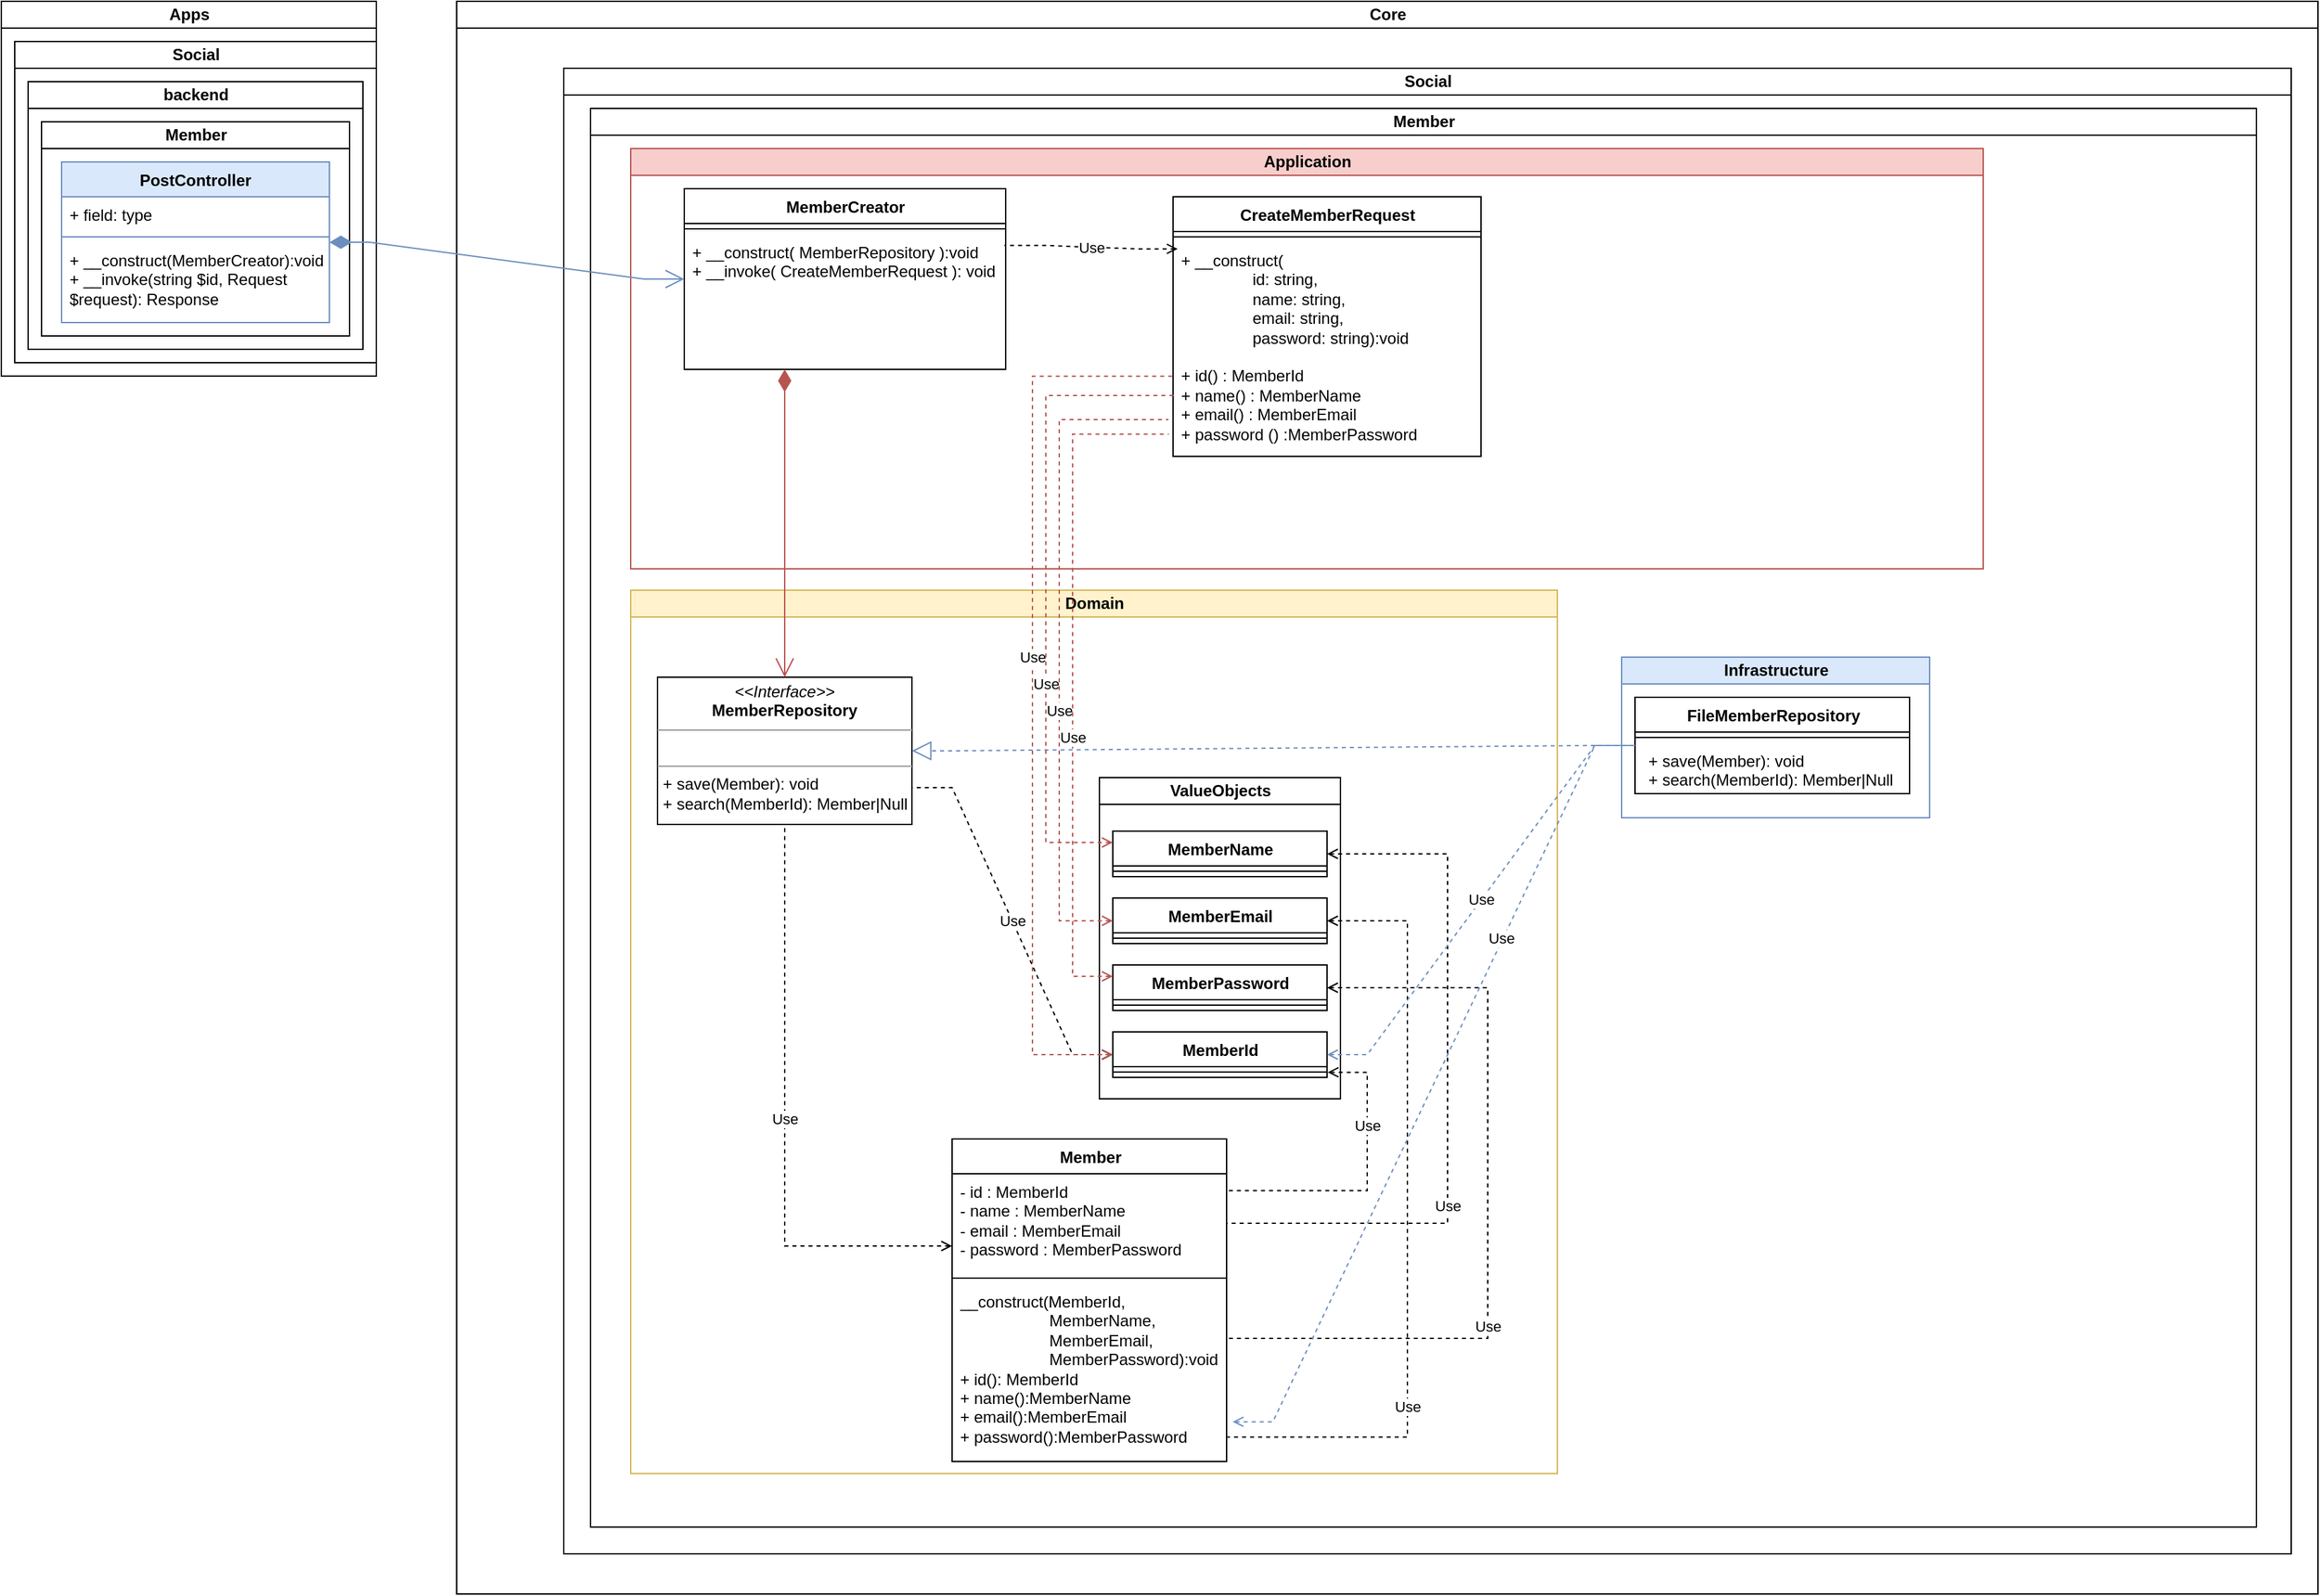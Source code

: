 <mxfile version="20.7.4" type="device"><diagram name="Page-1" id="b5b7bab2-c9e2-2cf4-8b2a-24fd1a2a6d21"><mxGraphModel dx="1722" dy="612" grid="1" gridSize="10" guides="1" tooltips="1" connect="1" arrows="1" fold="1" page="1" pageScale="1" pageWidth="827" pageHeight="1169" background="none" math="0" shadow="0"><root><mxCell id="0"/><mxCell id="1" parent="0"/><mxCell id="rz8H8uWEhmNWFTPWZsAe-43" value="Apps" style="swimlane;startSize=20;html=1;" vertex="1" parent="1"><mxGeometry x="-790" y="80" width="280" height="280" as="geometry"/></mxCell><mxCell id="rz8H8uWEhmNWFTPWZsAe-44" value="Social" style="swimlane;startSize=20;html=1;" vertex="1" parent="rz8H8uWEhmNWFTPWZsAe-43"><mxGeometry x="10" y="30" width="270" height="240" as="geometry"/></mxCell><mxCell id="rz8H8uWEhmNWFTPWZsAe-45" value="backend" style="swimlane;startSize=20;html=1;" vertex="1" parent="rz8H8uWEhmNWFTPWZsAe-44"><mxGeometry x="10" y="30" width="250" height="200" as="geometry"/></mxCell><mxCell id="rz8H8uWEhmNWFTPWZsAe-46" value="Member" style="swimlane;startSize=20;html=1;" vertex="1" parent="rz8H8uWEhmNWFTPWZsAe-45"><mxGeometry x="10" y="30" width="230" height="160" as="geometry"/></mxCell><mxCell id="rz8H8uWEhmNWFTPWZsAe-47" value="PostController" style="swimlane;fontStyle=1;align=center;verticalAlign=top;childLayout=stackLayout;horizontal=1;startSize=26;horizontalStack=0;resizeParent=1;resizeParentMax=0;resizeLast=0;collapsible=1;marginBottom=0;fillColor=#dae8fc;strokeColor=#6c8ebf;" vertex="1" parent="rz8H8uWEhmNWFTPWZsAe-46"><mxGeometry x="15" y="30" width="200" height="120" as="geometry"/></mxCell><mxCell id="rz8H8uWEhmNWFTPWZsAe-48" value="+ field: type" style="text;strokeColor=none;fillColor=none;align=left;verticalAlign=top;spacingLeft=4;spacingRight=4;overflow=hidden;rotatable=0;points=[[0,0.5],[1,0.5]];portConstraint=eastwest;" vertex="1" parent="rz8H8uWEhmNWFTPWZsAe-47"><mxGeometry y="26" width="200" height="26" as="geometry"/></mxCell><mxCell id="rz8H8uWEhmNWFTPWZsAe-49" value="" style="line;strokeWidth=1;fillColor=none;align=left;verticalAlign=middle;spacingTop=-1;spacingLeft=3;spacingRight=3;rotatable=0;labelPosition=right;points=[];portConstraint=eastwest;strokeColor=inherit;" vertex="1" parent="rz8H8uWEhmNWFTPWZsAe-47"><mxGeometry y="52" width="200" height="8" as="geometry"/></mxCell><mxCell id="rz8H8uWEhmNWFTPWZsAe-50" value="&lt;div style=&quot;border-color: var(--border-color);&quot;&gt;+ __construct(MemberCreator&lt;span style=&quot;background-color: initial;&quot;&gt;):void&lt;/span&gt;&lt;/div&gt;&lt;div style=&quot;border-color: var(--border-color);&quot;&gt;&lt;/div&gt;&lt;span style=&quot;&quot;&gt;&lt;/span&gt;+ __invoke(string $id, Request $request): Response" style="text;strokeColor=none;fillColor=none;align=left;verticalAlign=top;spacingLeft=4;spacingRight=4;overflow=hidden;rotatable=0;points=[[0,0.5],[1,0.5]];portConstraint=eastwest;html=1;whiteSpace=wrap;" vertex="1" parent="rz8H8uWEhmNWFTPWZsAe-47"><mxGeometry y="60" width="200" height="60" as="geometry"/></mxCell><mxCell id="rz8H8uWEhmNWFTPWZsAe-52" value="Core" style="swimlane;startSize=20;html=1;fillStyle=solid;" vertex="1" parent="1"><mxGeometry x="-450" y="80" width="1390" height="1190" as="geometry"/></mxCell><mxCell id="rz8H8uWEhmNWFTPWZsAe-53" value="Social" style="swimlane;startSize=20;html=1;" vertex="1" parent="rz8H8uWEhmNWFTPWZsAe-52"><mxGeometry x="80" y="50" width="1290" height="1110" as="geometry"/></mxCell><mxCell id="rz8H8uWEhmNWFTPWZsAe-58" value="Member" style="swimlane;startSize=20;html=1;" vertex="1" parent="rz8H8uWEhmNWFTPWZsAe-53"><mxGeometry x="20" y="30" width="1244" height="1060" as="geometry"><mxRectangle x="10" y="30" width="90" height="30" as="alternateBounds"/></mxGeometry></mxCell><mxCell id="rz8H8uWEhmNWFTPWZsAe-61" value="Domain" style="swimlane;startSize=20;html=1;fillColor=#fff2cc;strokeColor=#d6b656;" vertex="1" parent="rz8H8uWEhmNWFTPWZsAe-58"><mxGeometry x="30" y="360" width="692" height="660" as="geometry"><mxRectangle x="430" y="170" width="80" height="30" as="alternateBounds"/></mxGeometry></mxCell><mxCell id="rz8H8uWEhmNWFTPWZsAe-74" value="&lt;p style=&quot;margin:0px;margin-top:4px;text-align:center;&quot;&gt;&lt;i&gt;&amp;lt;&amp;lt;Interface&amp;gt;&amp;gt;&lt;/i&gt;&lt;br&gt;&lt;b&gt;MemberRepository&lt;/b&gt;&lt;br&gt;&lt;/p&gt;&lt;hr size=&quot;1&quot;&gt;&lt;p style=&quot;margin:0px;margin-left:4px;&quot;&gt;&lt;br&gt;&lt;/p&gt;&lt;hr size=&quot;1&quot;&gt;&lt;p style=&quot;margin:0px;margin-left:4px;&quot;&gt;&lt;span style=&quot;background-color: initial;&quot;&gt;+ save(Member): void&lt;/span&gt;&lt;br&gt;&lt;/p&gt;&lt;p style=&quot;margin:0px;margin-left:4px;&quot;&gt;+ search(MemberId): Member|Null&lt;/p&gt;&lt;div&gt;&lt;br&gt;&lt;/div&gt;" style="verticalAlign=top;align=left;overflow=fill;fontSize=12;fontFamily=Helvetica;html=1;" vertex="1" parent="rz8H8uWEhmNWFTPWZsAe-61"><mxGeometry x="20" y="65" width="190" height="110" as="geometry"/></mxCell><mxCell id="rz8H8uWEhmNWFTPWZsAe-62" value="Member" style="swimlane;fontStyle=1;align=center;verticalAlign=top;childLayout=stackLayout;horizontal=1;startSize=26;horizontalStack=0;resizeParent=1;resizeParentMax=0;resizeLast=0;collapsible=1;marginBottom=0;html=1;" vertex="1" parent="rz8H8uWEhmNWFTPWZsAe-61"><mxGeometry x="240" y="410" width="205" height="241" as="geometry"><mxRectangle x="340" y="410" width="90" height="30" as="alternateBounds"/></mxGeometry></mxCell><mxCell id="rz8H8uWEhmNWFTPWZsAe-63" value="- id : MemberId&lt;br&gt;- name : MemberName&lt;br&gt;- email : MemberEmail&lt;br&gt;- password : MemberPassword" style="text;strokeColor=none;fillColor=none;align=left;verticalAlign=top;spacingLeft=4;spacingRight=4;overflow=hidden;rotatable=0;points=[[0,0.5],[1,0.5]];portConstraint=eastwest;html=1;" vertex="1" parent="rz8H8uWEhmNWFTPWZsAe-62"><mxGeometry y="26" width="205" height="74" as="geometry"/></mxCell><mxCell id="rz8H8uWEhmNWFTPWZsAe-64" value="" style="line;strokeWidth=1;fillColor=none;align=left;verticalAlign=middle;spacingTop=-1;spacingLeft=3;spacingRight=3;rotatable=0;labelPosition=right;points=[];portConstraint=eastwest;strokeColor=inherit;html=1;" vertex="1" parent="rz8H8uWEhmNWFTPWZsAe-62"><mxGeometry y="100" width="205" height="8" as="geometry"/></mxCell><mxCell id="rz8H8uWEhmNWFTPWZsAe-73" value="&lt;div&gt;__construct(MemberId,&amp;nbsp;&lt;/div&gt;&lt;div&gt;&amp;nbsp; &amp;nbsp; &amp;nbsp; &amp;nbsp; &amp;nbsp; &amp;nbsp; &amp;nbsp; &amp;nbsp; &amp;nbsp; &amp;nbsp; MemberName,&amp;nbsp;&lt;/div&gt;&lt;div&gt;&amp;nbsp; &amp;nbsp; &amp;nbsp; &amp;nbsp; &amp;nbsp; &amp;nbsp; &amp;nbsp; &amp;nbsp; &amp;nbsp; &amp;nbsp; MemberEmail,&amp;nbsp;&lt;/div&gt;&lt;div&gt;&amp;nbsp; &amp;nbsp; &amp;nbsp; &amp;nbsp; &amp;nbsp; &amp;nbsp; &amp;nbsp; &amp;nbsp; &amp;nbsp; &amp;nbsp; MemberPassword):void&lt;/div&gt;&lt;div&gt;&lt;/div&gt;+ id(): MemberId&lt;div&gt;+ name():MemberName&lt;br&gt;&lt;/div&gt;&lt;div&gt;+ email():MemberEmail&lt;br&gt;&lt;/div&gt;&lt;div&gt;+ password():MemberPassword&lt;/div&gt;" style="text;strokeColor=none;fillColor=none;align=left;verticalAlign=top;spacingLeft=4;spacingRight=4;overflow=hidden;rotatable=0;points=[[0,0.5],[1,0.5]];portConstraint=eastwest;html=1;" vertex="1" parent="rz8H8uWEhmNWFTPWZsAe-62"><mxGeometry y="108" width="205" height="133" as="geometry"/></mxCell><mxCell id="rz8H8uWEhmNWFTPWZsAe-126" value="Use" style="endArrow=none;endSize=12;dashed=1;html=1;rounded=0;startArrow=open;startFill=0;endFill=0;edgeStyle=elbowEdgeStyle;entryX=0.5;entryY=1;entryDx=0;entryDy=0;elbow=vertical;" edge="1" parent="rz8H8uWEhmNWFTPWZsAe-61" source="rz8H8uWEhmNWFTPWZsAe-62" target="rz8H8uWEhmNWFTPWZsAe-74"><mxGeometry width="160" relative="1" as="geometry"><mxPoint x="450" y="80" as="sourcePoint"/><mxPoint x="300.0" y="200" as="targetPoint"/><Array as="points"><mxPoint x="210" y="490"/><mxPoint x="180" y="330"/><mxPoint x="200" y="470"/></Array></mxGeometry></mxCell><mxCell id="rz8H8uWEhmNWFTPWZsAe-81" value="&lt;div&gt;ValueObjects&lt;/div&gt;" style="swimlane;startSize=20;html=1;" vertex="1" parent="rz8H8uWEhmNWFTPWZsAe-61"><mxGeometry x="350" y="140" width="180" height="240" as="geometry"><mxRectangle x="380" y="270" width="120" height="30" as="alternateBounds"/></mxGeometry></mxCell><mxCell id="rz8H8uWEhmNWFTPWZsAe-91" value="MemberId" style="swimlane;fontStyle=1;align=center;verticalAlign=top;childLayout=stackLayout;horizontal=1;startSize=26;horizontalStack=0;resizeParent=1;resizeParentMax=0;resizeLast=0;collapsible=1;marginBottom=0;html=1;" vertex="1" parent="rz8H8uWEhmNWFTPWZsAe-81"><mxGeometry x="10" y="190" width="160" height="34" as="geometry"/></mxCell><mxCell id="rz8H8uWEhmNWFTPWZsAe-93" value="" style="line;strokeWidth=1;fillColor=none;align=left;verticalAlign=middle;spacingTop=-1;spacingLeft=3;spacingRight=3;rotatable=0;labelPosition=right;points=[];portConstraint=eastwest;strokeColor=inherit;html=1;" vertex="1" parent="rz8H8uWEhmNWFTPWZsAe-91"><mxGeometry y="26" width="160" height="8" as="geometry"/></mxCell><mxCell id="rz8H8uWEhmNWFTPWZsAe-100" value="MemberEmail" style="swimlane;fontStyle=1;align=center;verticalAlign=top;childLayout=stackLayout;horizontal=1;startSize=26;horizontalStack=0;resizeParent=1;resizeParentMax=0;resizeLast=0;collapsible=1;marginBottom=0;html=1;" vertex="1" parent="rz8H8uWEhmNWFTPWZsAe-81"><mxGeometry x="10" y="90" width="160" height="34" as="geometry"/></mxCell><mxCell id="rz8H8uWEhmNWFTPWZsAe-101" value="" style="line;strokeWidth=1;fillColor=none;align=left;verticalAlign=middle;spacingTop=-1;spacingLeft=3;spacingRight=3;rotatable=0;labelPosition=right;points=[];portConstraint=eastwest;strokeColor=inherit;html=1;" vertex="1" parent="rz8H8uWEhmNWFTPWZsAe-100"><mxGeometry y="26" width="160" height="8" as="geometry"/></mxCell><mxCell id="rz8H8uWEhmNWFTPWZsAe-98" value="MemberName" style="swimlane;fontStyle=1;align=center;verticalAlign=top;childLayout=stackLayout;horizontal=1;startSize=26;horizontalStack=0;resizeParent=1;resizeParentMax=0;resizeLast=0;collapsible=1;marginBottom=0;html=1;" vertex="1" parent="rz8H8uWEhmNWFTPWZsAe-81"><mxGeometry x="10" y="40" width="160" height="34" as="geometry"/></mxCell><mxCell id="rz8H8uWEhmNWFTPWZsAe-99" value="" style="line;strokeWidth=1;fillColor=none;align=left;verticalAlign=middle;spacingTop=-1;spacingLeft=3;spacingRight=3;rotatable=0;labelPosition=right;points=[];portConstraint=eastwest;strokeColor=inherit;html=1;" vertex="1" parent="rz8H8uWEhmNWFTPWZsAe-98"><mxGeometry y="26" width="160" height="8" as="geometry"/></mxCell><mxCell id="rz8H8uWEhmNWFTPWZsAe-96" value="MemberPassword" style="swimlane;fontStyle=1;align=center;verticalAlign=top;childLayout=stackLayout;horizontal=1;startSize=26;horizontalStack=0;resizeParent=1;resizeParentMax=0;resizeLast=0;collapsible=1;marginBottom=0;html=1;" vertex="1" parent="rz8H8uWEhmNWFTPWZsAe-81"><mxGeometry x="10" y="140" width="160" height="34" as="geometry"/></mxCell><mxCell id="rz8H8uWEhmNWFTPWZsAe-97" value="" style="line;strokeWidth=1;fillColor=none;align=left;verticalAlign=middle;spacingTop=-1;spacingLeft=3;spacingRight=3;rotatable=0;labelPosition=right;points=[];portConstraint=eastwest;strokeColor=inherit;html=1;" vertex="1" parent="rz8H8uWEhmNWFTPWZsAe-96"><mxGeometry y="26" width="160" height="8" as="geometry"/></mxCell><mxCell id="rz8H8uWEhmNWFTPWZsAe-109" value="Use" style="endArrow=none;endSize=12;dashed=1;html=1;rounded=0;startArrow=open;startFill=0;endFill=0;edgeStyle=elbowEdgeStyle;elbow=vertical;entryX=1.008;entryY=0.17;entryDx=0;entryDy=0;entryPerimeter=0;exitX=1.003;exitY=0.524;exitDx=0;exitDy=0;exitPerimeter=0;" edge="1" parent="rz8H8uWEhmNWFTPWZsAe-61" source="rz8H8uWEhmNWFTPWZsAe-93" target="rz8H8uWEhmNWFTPWZsAe-63"><mxGeometry x="-0.373" width="160" relative="1" as="geometry"><mxPoint x="210" y="200" as="sourcePoint"/><mxPoint x="360" y="200" as="targetPoint"/><Array as="points"><mxPoint x="550" y="420"/><mxPoint x="560" y="410"/></Array><mxPoint as="offset"/></mxGeometry></mxCell><mxCell id="rz8H8uWEhmNWFTPWZsAe-113" value="Use" style="endArrow=none;endSize=12;dashed=1;html=1;rounded=0;startArrow=open;startFill=0;endFill=0;edgeStyle=entityRelationEdgeStyle;entryX=1;entryY=0.75;entryDx=0;entryDy=0;" edge="1" parent="rz8H8uWEhmNWFTPWZsAe-61" source="rz8H8uWEhmNWFTPWZsAe-91" target="rz8H8uWEhmNWFTPWZsAe-74"><mxGeometry width="160" relative="1" as="geometry"><mxPoint x="255" y="221" as="sourcePoint"/><mxPoint x="305" y="211" as="targetPoint"/></mxGeometry></mxCell><mxCell id="rz8H8uWEhmNWFTPWZsAe-111" value="Use" style="endArrow=none;endSize=12;dashed=1;html=1;rounded=0;startArrow=open;startFill=0;endFill=0;edgeStyle=elbowEdgeStyle;entryX=1.003;entryY=0.863;entryDx=0;entryDy=0;entryPerimeter=0;" edge="1" parent="rz8H8uWEhmNWFTPWZsAe-61" source="rz8H8uWEhmNWFTPWZsAe-100" target="rz8H8uWEhmNWFTPWZsAe-73"><mxGeometry x="0.458" width="160" relative="1" as="geometry"><mxPoint x="235" y="201" as="sourcePoint"/><mxPoint x="285" y="191" as="targetPoint"/><Array as="points"><mxPoint x="580" y="420"/></Array><mxPoint as="offset"/></mxGeometry></mxCell><mxCell id="rz8H8uWEhmNWFTPWZsAe-110" value="Use" style="endArrow=none;endSize=12;dashed=1;html=1;rounded=0;startArrow=open;startFill=0;endFill=0;elbow=vertical;edgeStyle=elbowEdgeStyle;entryX=1;entryY=0.5;entryDx=0;entryDy=0;" edge="1" parent="rz8H8uWEhmNWFTPWZsAe-61" source="rz8H8uWEhmNWFTPWZsAe-98" target="rz8H8uWEhmNWFTPWZsAe-63"><mxGeometry x="0.33" width="160" relative="1" as="geometry"><mxPoint x="225" y="191" as="sourcePoint"/><mxPoint x="275" y="181" as="targetPoint"/><Array as="points"><mxPoint x="610" y="390"/></Array><mxPoint as="offset"/></mxGeometry></mxCell><mxCell id="rz8H8uWEhmNWFTPWZsAe-112" value="Use" style="endArrow=none;endSize=12;dashed=1;html=1;rounded=0;startArrow=open;startFill=0;endFill=0;elbow=vertical;edgeStyle=elbowEdgeStyle;entryX=1.001;entryY=0.308;entryDx=0;entryDy=0;entryPerimeter=0;" edge="1" parent="rz8H8uWEhmNWFTPWZsAe-61" source="rz8H8uWEhmNWFTPWZsAe-96" target="rz8H8uWEhmNWFTPWZsAe-73"><mxGeometry x="0.293" width="160" relative="1" as="geometry"><mxPoint x="245" y="211" as="sourcePoint"/><mxPoint x="295" y="201" as="targetPoint"/><Array as="points"><mxPoint x="640" y="360"/></Array><mxPoint as="offset"/></mxGeometry></mxCell><mxCell id="rz8H8uWEhmNWFTPWZsAe-60" value="Application" style="swimlane;startSize=20;html=1;fillColor=#f8cecc;strokeColor=#b85450;" vertex="1" parent="rz8H8uWEhmNWFTPWZsAe-58"><mxGeometry x="30" y="30" width="1010" height="314" as="geometry"><mxRectangle x="150" y="86" width="110" height="30" as="alternateBounds"/></mxGeometry></mxCell><mxCell id="rz8H8uWEhmNWFTPWZsAe-115" value="MemberCreator" style="swimlane;fontStyle=1;align=center;verticalAlign=top;childLayout=stackLayout;horizontal=1;startSize=26;horizontalStack=0;resizeParent=1;resizeParentMax=0;resizeLast=0;collapsible=1;marginBottom=0;html=1;" vertex="1" parent="rz8H8uWEhmNWFTPWZsAe-60"><mxGeometry x="40" y="30" width="240" height="135" as="geometry"><mxRectangle x="40" y="30" width="90" height="30" as="alternateBounds"/></mxGeometry></mxCell><mxCell id="rz8H8uWEhmNWFTPWZsAe-117" value="" style="line;strokeWidth=1;fillColor=none;align=left;verticalAlign=middle;spacingTop=-1;spacingLeft=3;spacingRight=3;rotatable=0;labelPosition=right;points=[];portConstraint=eastwest;strokeColor=inherit;html=1;" vertex="1" parent="rz8H8uWEhmNWFTPWZsAe-115"><mxGeometry y="26" width="240" height="8" as="geometry"/></mxCell><mxCell id="rz8H8uWEhmNWFTPWZsAe-118" value="&lt;div&gt;&lt;/div&gt;+ __construct( MemberRepository ):void&lt;br&gt;+ __invoke(&amp;nbsp;&lt;span style=&quot;text-align: center;&quot;&gt;CreateMemberRequest&amp;nbsp;&lt;/span&gt;): void" style="text;strokeColor=none;fillColor=none;align=left;verticalAlign=top;spacingLeft=4;spacingRight=4;overflow=hidden;rotatable=0;points=[[0,0.5],[1,0.5]];portConstraint=eastwest;html=1;" vertex="1" parent="rz8H8uWEhmNWFTPWZsAe-115"><mxGeometry y="34" width="240" height="101" as="geometry"/></mxCell><mxCell id="rz8H8uWEhmNWFTPWZsAe-134" value="CreateMemberRequest" style="swimlane;fontStyle=1;align=center;verticalAlign=top;childLayout=stackLayout;horizontal=1;startSize=26;horizontalStack=0;resizeParent=1;resizeParentMax=0;resizeLast=0;collapsible=1;marginBottom=0;html=1;" vertex="1" parent="rz8H8uWEhmNWFTPWZsAe-60"><mxGeometry x="405" y="36" width="230" height="194" as="geometry"><mxRectangle x="780" y="30" width="196" height="30" as="alternateBounds"/></mxGeometry></mxCell><mxCell id="rz8H8uWEhmNWFTPWZsAe-135" value="" style="line;strokeWidth=1;fillColor=none;align=left;verticalAlign=middle;spacingTop=-1;spacingLeft=3;spacingRight=3;rotatable=0;labelPosition=right;points=[];portConstraint=eastwest;strokeColor=inherit;html=1;" vertex="1" parent="rz8H8uWEhmNWFTPWZsAe-134"><mxGeometry y="26" width="230" height="8" as="geometry"/></mxCell><mxCell id="rz8H8uWEhmNWFTPWZsAe-136" value="&lt;div&gt;&lt;/div&gt;+ __construct(&lt;br&gt;&lt;span style=&quot;white-space: pre;&quot;&gt;&#9;&lt;/span&gt;&lt;span style=&quot;white-space: pre;&quot;&gt;&#9;&lt;/span&gt;id: string, &lt;br&gt;&lt;span style=&quot;white-space: pre;&quot;&gt;&#9;&lt;/span&gt;&lt;span style=&quot;white-space: pre;&quot;&gt;&#9;&lt;/span&gt;name: string,&amp;nbsp;&lt;br&gt;&lt;span style=&quot;white-space: pre;&quot;&gt;&#9;&lt;/span&gt;&lt;span style=&quot;white-space: pre;&quot;&gt;&#9;&lt;/span&gt;email: string,&amp;nbsp;&lt;br&gt;&lt;span style=&quot;white-space: pre;&quot;&gt;&#9;&lt;/span&gt;&lt;span style=&quot;white-space: pre;&quot;&gt;&#9;&lt;/span&gt;password: string):void&lt;br&gt;&lt;br&gt;+ id() :&amp;nbsp;&lt;span style=&quot;background-color: initial;&quot;&gt;MemberId&amp;nbsp;&lt;/span&gt;&lt;br&gt;&lt;div style=&quot;border-color: var(--border-color);&quot;&gt;+ name() : MemberName&amp;nbsp;&lt;/div&gt;&lt;div style=&quot;border-color: var(--border-color);&quot;&gt;+ email() : MemberEmail&amp;nbsp;&lt;/div&gt;&lt;div style=&quot;border-color: var(--border-color);&quot;&gt;+ password () :MemberPassword&lt;/div&gt;" style="text;strokeColor=none;fillColor=none;align=left;verticalAlign=top;spacingLeft=4;spacingRight=4;overflow=hidden;rotatable=0;points=[[0,0.5],[1,0.5]];portConstraint=eastwest;html=1;" vertex="1" parent="rz8H8uWEhmNWFTPWZsAe-134"><mxGeometry y="34" width="230" height="160" as="geometry"/></mxCell><mxCell id="rz8H8uWEhmNWFTPWZsAe-137" value="Use" style="endArrow=none;endSize=12;dashed=1;html=1;rounded=0;edgeStyle=entityRelationEdgeStyle;startArrow=open;startFill=0;endFill=0;exitX=0.015;exitY=0.031;exitDx=0;exitDy=0;exitPerimeter=0;entryX=0.996;entryY=0.083;entryDx=0;entryDy=0;entryPerimeter=0;" edge="1" parent="rz8H8uWEhmNWFTPWZsAe-60" source="rz8H8uWEhmNWFTPWZsAe-136" target="rz8H8uWEhmNWFTPWZsAe-118"><mxGeometry width="160" relative="1" as="geometry"><mxPoint x="49" y="547" as="sourcePoint"/><mxPoint x="39" y="435" as="targetPoint"/></mxGeometry></mxCell><mxCell id="rz8H8uWEhmNWFTPWZsAe-120" value="" style="endArrow=open;html=1;endSize=12;startArrow=diamondThin;startSize=14;startFill=1;align=left;verticalAlign=bottom;rounded=0;edgeStyle=elbowEdgeStyle;fillColor=#f8cecc;strokeColor=#b85450;entryX=0.5;entryY=0;entryDx=0;entryDy=0;" edge="1" parent="rz8H8uWEhmNWFTPWZsAe-58" source="rz8H8uWEhmNWFTPWZsAe-118" target="rz8H8uWEhmNWFTPWZsAe-74"><mxGeometry x="-0.492" y="5" relative="1" as="geometry"><mxPoint x="840" y="140" as="sourcePoint"/><mxPoint x="1000" y="140" as="targetPoint"/><mxPoint as="offset"/></mxGeometry></mxCell><mxCell id="rz8H8uWEhmNWFTPWZsAe-59" value="Infrastructure" style="swimlane;startSize=20;html=1;fillColor=#dae8fc;strokeColor=#6c8ebf;" vertex="1" parent="rz8H8uWEhmNWFTPWZsAe-58"><mxGeometry x="770" y="410" width="230" height="120" as="geometry"><mxRectangle x="1014" y="610" width="120" height="30" as="alternateBounds"/></mxGeometry></mxCell><mxCell id="rz8H8uWEhmNWFTPWZsAe-122" value="FileMemberRepository" style="swimlane;fontStyle=1;align=center;verticalAlign=top;childLayout=stackLayout;horizontal=1;startSize=26;horizontalStack=0;resizeParent=1;resizeParentMax=0;resizeLast=0;collapsible=1;marginBottom=0;html=1;" vertex="1" parent="rz8H8uWEhmNWFTPWZsAe-59"><mxGeometry x="10" y="30" width="205" height="72" as="geometry"><mxRectangle x="290" y="140" width="90" height="30" as="alternateBounds"/></mxGeometry></mxCell><mxCell id="rz8H8uWEhmNWFTPWZsAe-124" value="" style="line;strokeWidth=1;fillColor=none;align=left;verticalAlign=middle;spacingTop=-1;spacingLeft=3;spacingRight=3;rotatable=0;labelPosition=right;points=[];portConstraint=eastwest;strokeColor=inherit;html=1;" vertex="1" parent="rz8H8uWEhmNWFTPWZsAe-122"><mxGeometry y="26" width="205" height="8" as="geometry"/></mxCell><mxCell id="rz8H8uWEhmNWFTPWZsAe-125" value="&lt;p style=&quot;border-color: var(--border-color); margin: 0px 0px 0px 4px;&quot;&gt;&lt;span style=&quot;border-color: var(--border-color); background-color: initial;&quot;&gt;+ save(Member): void&lt;/span&gt;&lt;br style=&quot;border-color: var(--border-color);&quot;&gt;&lt;/p&gt;&lt;p style=&quot;border-color: var(--border-color); margin: 0px 0px 0px 4px;&quot;&gt;+ search(MemberId): Member|Null&lt;/p&gt;" style="text;strokeColor=none;fillColor=none;align=left;verticalAlign=top;spacingLeft=4;spacingRight=4;overflow=hidden;rotatable=0;points=[[0,0.5],[1,0.5]];portConstraint=eastwest;html=1;" vertex="1" parent="rz8H8uWEhmNWFTPWZsAe-122"><mxGeometry y="34" width="205" height="38" as="geometry"/></mxCell><mxCell id="rz8H8uWEhmNWFTPWZsAe-127" value="" style="endArrow=block;dashed=1;endFill=0;endSize=12;html=1;rounded=0;entryX=1;entryY=0.5;entryDx=0;entryDy=0;edgeStyle=entityRelationEdgeStyle;fillColor=#dae8fc;strokeColor=#6c8ebf;" edge="1" parent="rz8H8uWEhmNWFTPWZsAe-58" source="rz8H8uWEhmNWFTPWZsAe-122" target="rz8H8uWEhmNWFTPWZsAe-74"><mxGeometry width="160" relative="1" as="geometry"><mxPoint x="990" y="530" as="sourcePoint"/><mxPoint x="1150" y="530" as="targetPoint"/></mxGeometry></mxCell><mxCell id="rz8H8uWEhmNWFTPWZsAe-128" value="Use" style="endArrow=none;endSize=12;dashed=1;html=1;rounded=0;startArrow=open;startFill=0;endFill=0;edgeStyle=entityRelationEdgeStyle;exitX=1.022;exitY=0.777;exitDx=0;exitDy=0;exitPerimeter=0;fillColor=#dae8fc;strokeColor=#6c8ebf;" edge="1" parent="rz8H8uWEhmNWFTPWZsAe-58" source="rz8H8uWEhmNWFTPWZsAe-73" target="rz8H8uWEhmNWFTPWZsAe-122"><mxGeometry x="0.386" y="1" width="160" relative="1" as="geometry"><mxPoint x="680" y="138" as="sourcePoint"/><mxPoint x="560" y="290" as="targetPoint"/><mxPoint as="offset"/></mxGeometry></mxCell><mxCell id="rz8H8uWEhmNWFTPWZsAe-129" value="Use" style="endArrow=none;endSize=12;dashed=1;html=1;rounded=0;startArrow=open;startFill=0;endFill=0;edgeStyle=entityRelationEdgeStyle;fillColor=#dae8fc;strokeColor=#6c8ebf;" edge="1" parent="rz8H8uWEhmNWFTPWZsAe-58" source="rz8H8uWEhmNWFTPWZsAe-91" target="rz8H8uWEhmNWFTPWZsAe-122"><mxGeometry width="160" relative="1" as="geometry"><mxPoint x="265" y="365" as="sourcePoint"/><mxPoint x="410" y="420" as="targetPoint"/></mxGeometry></mxCell><mxCell id="rz8H8uWEhmNWFTPWZsAe-138" value="Use" style="endArrow=none;endSize=12;dashed=1;html=1;rounded=0;startArrow=open;startFill=0;endFill=0;edgeStyle=elbowEdgeStyle;fillColor=#f8cecc;strokeColor=#b85450;elbow=vertical;entryX=-0.003;entryY=0.626;entryDx=0;entryDy=0;entryPerimeter=0;" edge="1" parent="rz8H8uWEhmNWFTPWZsAe-58" source="rz8H8uWEhmNWFTPWZsAe-91" target="rz8H8uWEhmNWFTPWZsAe-136"><mxGeometry x="0.064" width="160" relative="1" as="geometry"><mxPoint x="-150" y="580" as="sourcePoint"/><mxPoint x="-75" y="580" as="targetPoint"/><Array as="points"><mxPoint x="330" y="330"/><mxPoint x="370" y="520"/></Array><mxPoint as="offset"/></mxGeometry></mxCell><mxCell id="rz8H8uWEhmNWFTPWZsAe-139" value="Use" style="endArrow=none;endSize=12;dashed=1;html=1;rounded=0;startArrow=open;startFill=0;endFill=0;edgeStyle=elbowEdgeStyle;exitX=0;exitY=0.25;exitDx=0;exitDy=0;fillColor=#f8cecc;strokeColor=#b85450;elbow=vertical;entryX=0.006;entryY=0.716;entryDx=0;entryDy=0;entryPerimeter=0;" edge="1" parent="rz8H8uWEhmNWFTPWZsAe-58" source="rz8H8uWEhmNWFTPWZsAe-98" target="rz8H8uWEhmNWFTPWZsAe-136"><mxGeometry x="-0.298" width="160" relative="1" as="geometry"><mxPoint x="-220" y="580" as="sourcePoint"/><mxPoint x="470" y="240" as="targetPoint"/><Array as="points"><mxPoint x="340" y="390"/><mxPoint x="420" y="189"/><mxPoint x="400" y="330"/><mxPoint x="470" y="410"/><mxPoint x="430" y="370"/><mxPoint x="460" y="310"/><mxPoint x="610" y="540"/><mxPoint x="610" y="330"/></Array><mxPoint as="offset"/></mxGeometry></mxCell><mxCell id="rz8H8uWEhmNWFTPWZsAe-140" value="Use" style="endArrow=none;endSize=12;dashed=1;html=1;rounded=0;startArrow=open;startFill=0;endFill=0;fillColor=#f8cecc;strokeColor=#b85450;edgeStyle=elbowEdgeStyle;elbow=vertical;entryX=-0.015;entryY=0.828;entryDx=0;entryDy=0;entryPerimeter=0;" edge="1" parent="rz8H8uWEhmNWFTPWZsAe-58" source="rz8H8uWEhmNWFTPWZsAe-100" target="rz8H8uWEhmNWFTPWZsAe-136"><mxGeometry x="-0.206" width="160" relative="1" as="geometry"><mxPoint x="-180" y="650" as="sourcePoint"/><mxPoint x="-105" y="650" as="targetPoint"/><Array as="points"><mxPoint x="350" y="460"/></Array><mxPoint as="offset"/></mxGeometry></mxCell><mxCell id="rz8H8uWEhmNWFTPWZsAe-144" value="Use" style="endArrow=none;endSize=12;dashed=1;html=1;rounded=0;startArrow=open;startFill=0;endFill=0;fillColor=#f8cecc;strokeColor=#b85450;edgeStyle=elbowEdgeStyle;elbow=vertical;entryX=-0.014;entryY=0.896;entryDx=0;entryDy=0;entryPerimeter=0;exitX=0;exitY=0.25;exitDx=0;exitDy=0;" edge="1" parent="rz8H8uWEhmNWFTPWZsAe-58" source="rz8H8uWEhmNWFTPWZsAe-96" target="rz8H8uWEhmNWFTPWZsAe-136"><mxGeometry x="-0.177" width="160" relative="1" as="geometry"><mxPoint x="400" y="617" as="sourcePoint"/><mxPoint x="445.46" y="193.083" as="targetPoint"/><Array as="points"><mxPoint x="360" y="470"/></Array><mxPoint as="offset"/></mxGeometry></mxCell><mxCell id="rz8H8uWEhmNWFTPWZsAe-132" value="" style="endArrow=open;html=1;endSize=12;startArrow=diamondThin;startSize=14;startFill=1;align=left;verticalAlign=bottom;rounded=0;edgeStyle=entityRelationEdgeStyle;fillColor=#dae8fc;strokeColor=#6c8ebf;" edge="1" parent="1" source="rz8H8uWEhmNWFTPWZsAe-47" target="rz8H8uWEhmNWFTPWZsAe-115"><mxGeometry x="-0.492" y="5" relative="1" as="geometry"><mxPoint x="-229.0" y="470" as="sourcePoint"/><mxPoint x="-550" y="500" as="targetPoint"/><mxPoint as="offset"/></mxGeometry></mxCell></root></mxGraphModel></diagram></mxfile>